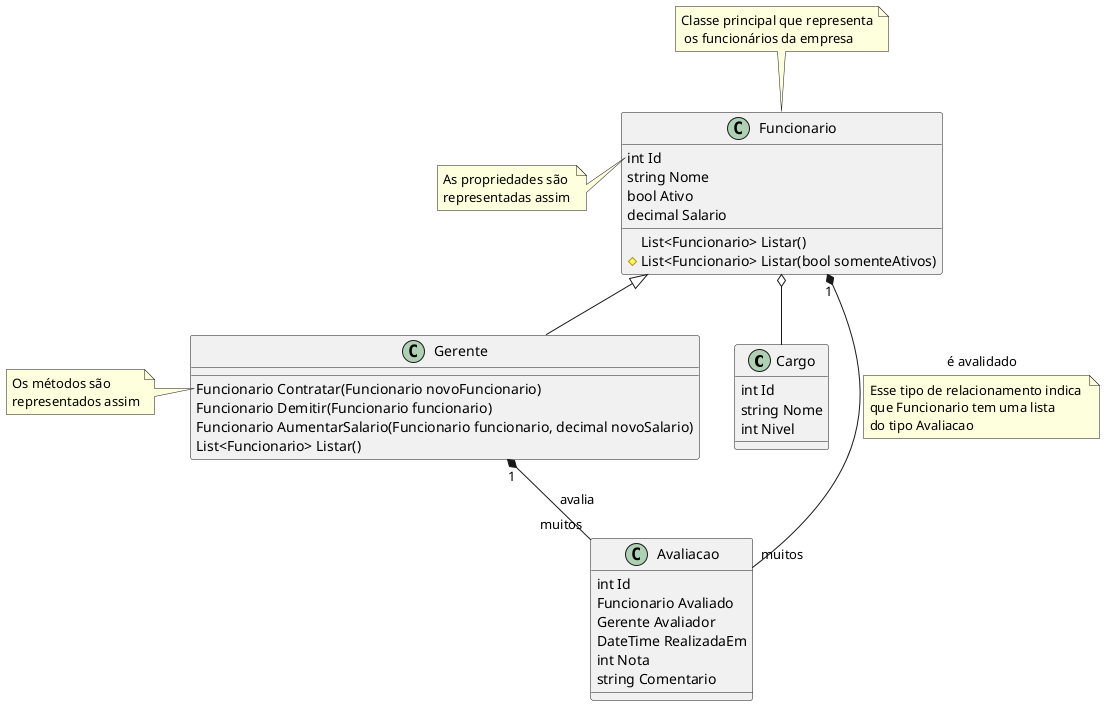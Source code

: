 @startuml
class Cargo {
    int Id
    string Nome
    int Nivel
}

class Funcionario {
    int Id
    string Nome
    bool Ativo
    decimal Salario
    List<Funcionario> Listar()
    #List<Funcionario> Listar(bool somenteAtivos)
}

class Avaliacao {
    int Id
    Funcionario Avaliado
    Gerente Avaliador
    DateTime RealizadaEm
    int Nota
    string Comentario
}

class Gerente {
    Funcionario Contratar(Funcionario novoFuncionario)
    Funcionario Demitir(Funcionario funcionario)
    Funcionario AumentarSalario(Funcionario funcionario, decimal novoSalario)
    List<Funcionario> Listar()
}

Funcionario <|-- Gerente
Funcionario o-- Cargo
Funcionario "1" *-- "muitos" Avaliacao : é avalidado
note bottom on link : Esse tipo de relacionamento indica \nque Funcionario tem uma lista \ndo tipo Avaliacao

Gerente "1" *-- "muitos" Avaliacao : avalia

note top of Funcionario : Classe principal que representa\n os funcionários da empresa
note left of Funcionario::Id
    As propriedades são 
    representadas assim
end note
note left of Gerente::Contratar
    Os métodos são 
    representados assim
end note
@enduml
